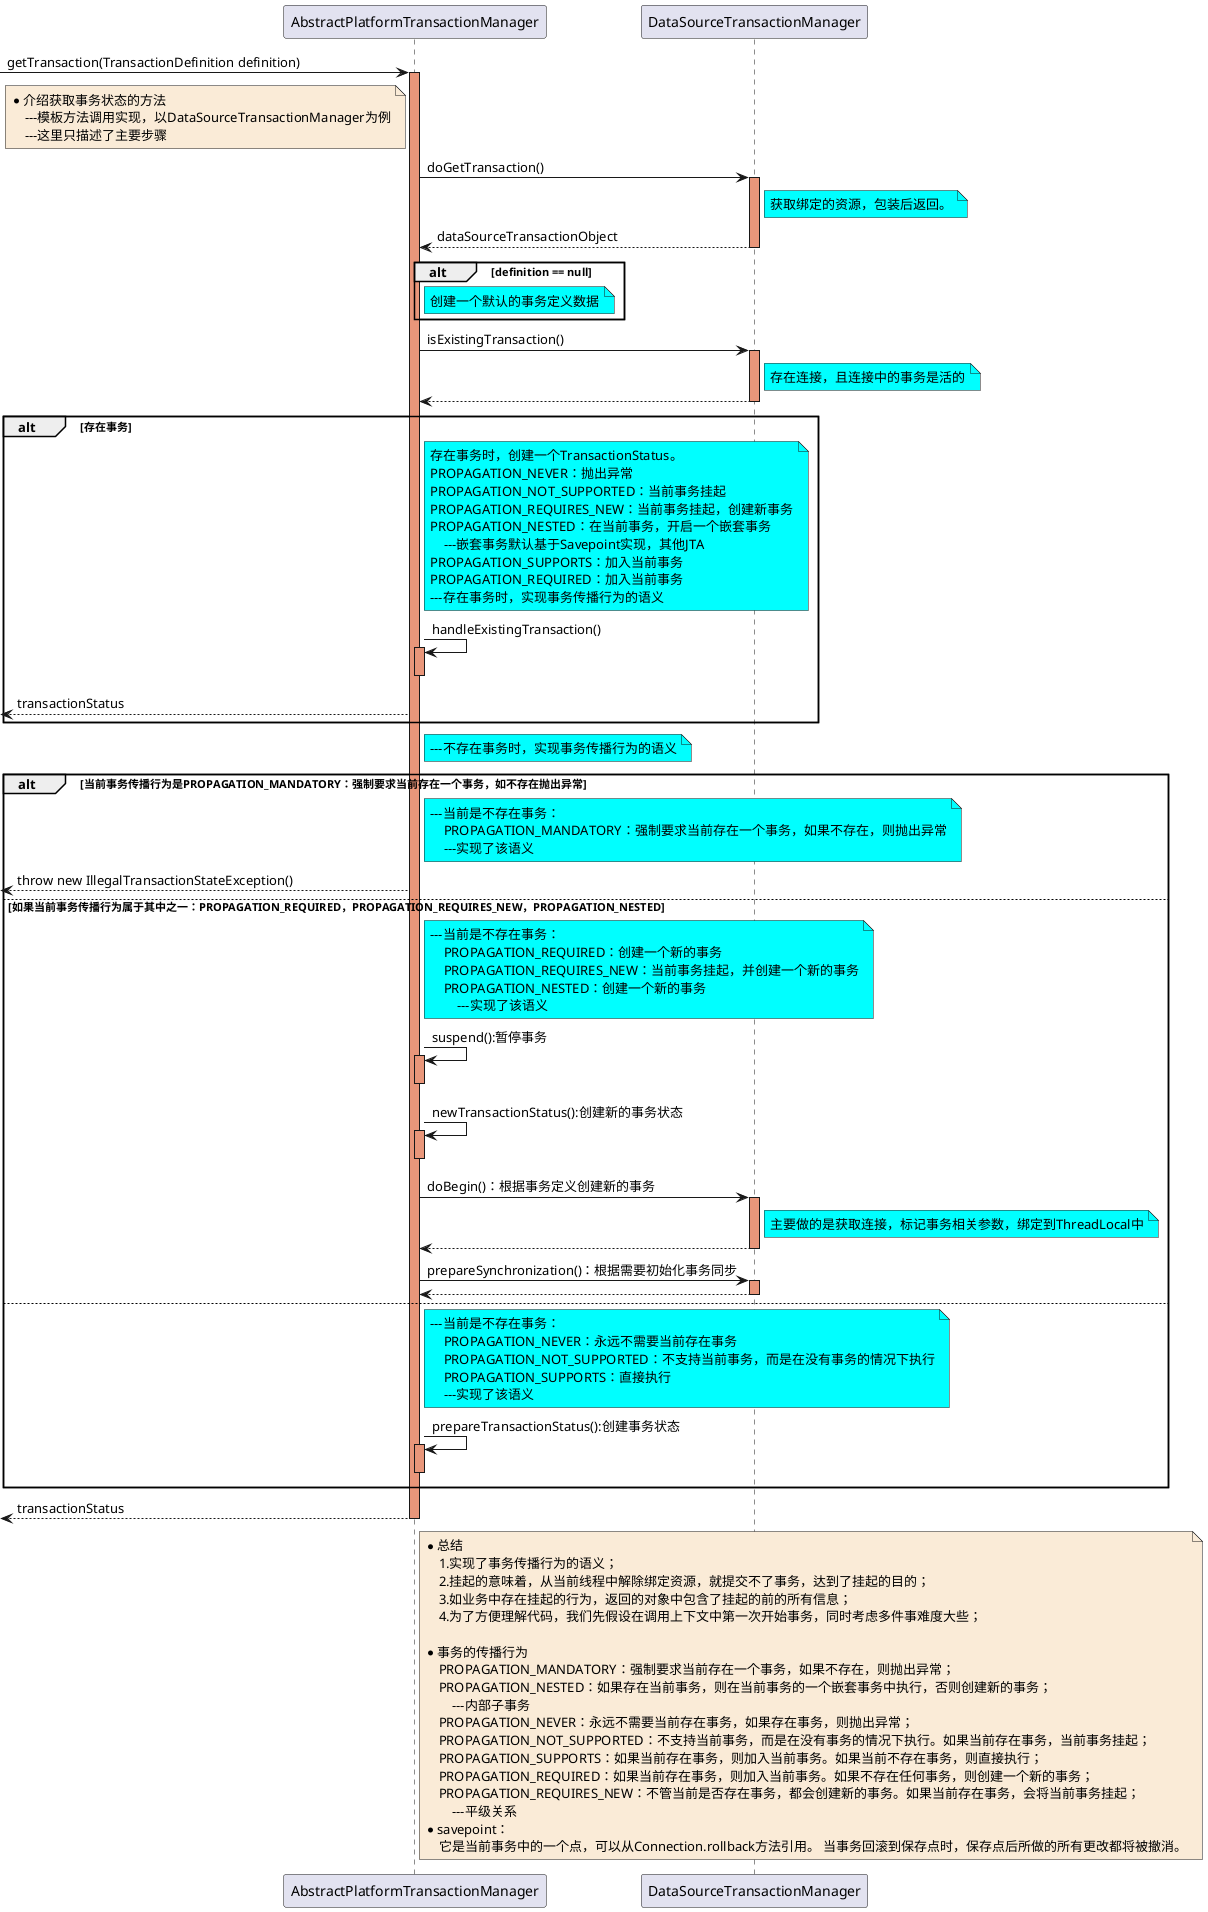 @startuml
-> AbstractPlatformTransactionManager: getTransaction(TransactionDefinition definition)
activate AbstractPlatformTransactionManager #DarkSalmon

note left of AbstractPlatformTransactionManager #FAEBD7
    *介绍获取事务状态的方法
        ---模板方法调用实现，以DataSourceTransactionManager为例
        ---这里只描述了主要步骤
end note

    AbstractPlatformTransactionManager -> DataSourceTransactionManager : doGetTransaction()
    activate DataSourceTransactionManager #DarkSalmon
        note right of DataSourceTransactionManager #aqua
            获取绑定的资源，包装后返回。
        end note

    DataSourceTransactionManager --> AbstractPlatformTransactionManager : dataSourceTransactionObject
    deactivate DataSourceTransactionManager

    alt definition == null
        note right of AbstractPlatformTransactionManager #aqua
            创建一个默认的事务定义数据
        end note
    end

    AbstractPlatformTransactionManager -> DataSourceTransactionManager : isExistingTransaction()
    activate DataSourceTransactionManager #DarkSalmon
        note right of DataSourceTransactionManager #aqua
            存在连接，且连接中的事务是活的
        end note
    DataSourceTransactionManager --> AbstractPlatformTransactionManager
    deactivate DataSourceTransactionManager

    alt 存在事务
        note right of AbstractPlatformTransactionManager #aqua
            存在事务时，创建一个TransactionStatus。
            PROPAGATION_NEVER：抛出异常
            PROPAGATION_NOT_SUPPORTED：当前事务挂起
            PROPAGATION_REQUIRES_NEW：当前事务挂起，创建新事务
            PROPAGATION_NESTED：在当前事务，开启一个嵌套事务
                ---嵌套事务默认基于Savepoint实现，其他JTA
            PROPAGATION_SUPPORTS：加入当前事务
            PROPAGATION_REQUIRED：加入当前事务
            ---存在事务时，实现事务传播行为的语义
        end note

        AbstractPlatformTransactionManager -> AbstractPlatformTransactionManager : handleExistingTransaction()
        activate AbstractPlatformTransactionManager #DarkSalmon
        deactivate AbstractPlatformTransactionManager
<-- AbstractPlatformTransactionManager: transactionStatus
    end

    note right of AbstractPlatformTransactionManager #aqua
        ---不存在事务时，实现事务传播行为的语义
    end note

    alt 当前事务传播行为是PROPAGATION_MANDATORY：强制要求当前存在一个事务，如不存在抛出异常
        note right of AbstractPlatformTransactionManager #aqua
            ---当前是不存在事务：
                PROPAGATION_MANDATORY：强制要求当前存在一个事务，如果不存在，则抛出异常
                ---实现了该语义
        end note
        <-- AbstractPlatformTransactionManager: throw new IllegalTransactionStateException()
    else 如果当前事务传播行为属于其中之一：PROPAGATION_REQUIRED，PROPAGATION_REQUIRES_NEW，PROPAGATION_NESTED
        note right of AbstractPlatformTransactionManager #aqua
            ---当前是不存在事务：
                PROPAGATION_REQUIRED：创建一个新的事务
                PROPAGATION_REQUIRES_NEW：当前事务挂起，并创建一个新的事务
                PROPAGATION_NESTED：创建一个新的事务
                    ---实现了该语义
        end note

        AbstractPlatformTransactionManager -> AbstractPlatformTransactionManager : suspend():暂停事务
        activate AbstractPlatformTransactionManager #DarkSalmon
        deactivate AbstractPlatformTransactionManager

        AbstractPlatformTransactionManager -> AbstractPlatformTransactionManager : newTransactionStatus():创建新的事务状态
        activate AbstractPlatformTransactionManager #DarkSalmon
        deactivate AbstractPlatformTransactionManager

        AbstractPlatformTransactionManager -> DataSourceTransactionManager : doBegin()：根据事务定义创建新的事务
        activate DataSourceTransactionManager #DarkSalmon
            note right of DataSourceTransactionManager #aqua
                主要做的是获取连接，标记事务相关参数，绑定到ThreadLocal中
            end note
        DataSourceTransactionManager --> AbstractPlatformTransactionManager
        deactivate DataSourceTransactionManager

        AbstractPlatformTransactionManager -> DataSourceTransactionManager : prepareSynchronization()：根据需要初始化事务同步
        activate DataSourceTransactionManager #DarkSalmon
        DataSourceTransactionManager --> AbstractPlatformTransactionManager
        deactivate DataSourceTransactionManager
    else
        note right of AbstractPlatformTransactionManager #aqua
            ---当前是不存在事务：
                PROPAGATION_NEVER：永远不需要当前存在事务
                PROPAGATION_NOT_SUPPORTED：不支持当前事务，而是在没有事务的情况下执行
                PROPAGATION_SUPPORTS：直接执行
                ---实现了该语义
        end note
        AbstractPlatformTransactionManager -> AbstractPlatformTransactionManager : prepareTransactionStatus():创建事务状态
        activate AbstractPlatformTransactionManager #DarkSalmon
        deactivate AbstractPlatformTransactionManager

    end

<-- AbstractPlatformTransactionManager: transactionStatus
deactivate AbstractPlatformTransactionManager

note right of AbstractPlatformTransactionManager #FAEBD7
    *总结
        1.实现了事务传播行为的语义；
        2.挂起的意味着，从当前线程中解除绑定资源，就提交不了事务，达到了挂起的目的；
        3.如业务中存在挂起的行为，返回的对象中包含了挂起的前的所有信息；
        4.为了方便理解代码，我们先假设在调用上下文中第一次开始事务，同时考虑多件事难度大些；

    *事务的传播行为
        PROPAGATION_MANDATORY：强制要求当前存在一个事务，如果不存在，则抛出异常；
        PROPAGATION_NESTED：如果存在当前事务，则在当前事务的一个嵌套事务中执行，否则创建新的事务；
            ---内部子事务
        PROPAGATION_NEVER：永远不需要当前存在事务，如果存在事务，则抛出异常；
        PROPAGATION_NOT_SUPPORTED：不支持当前事务，而是在没有事务的情况下执行。如果当前存在事务，当前事务挂起；
        PROPAGATION_SUPPORTS：如果当前存在事务，则加入当前事务。如果当前不存在事务，则直接执行；
        PROPAGATION_REQUIRED：如果当前存在事务，则加入当前事务。如果不存在任何事务，则创建一个新的事务；
        PROPAGATION_REQUIRES_NEW：不管当前是否存在事务，都会创建新的事务。如果当前存在事务，会将当前事务挂起；
            ---平级关系
    *savepoint：
        它是当前事务中的一个点，可以从Connection.rollback方法引用。 当事务回滚到保存点时，保存点后所做的所有更改都将被撤消。
end note

@enduml
